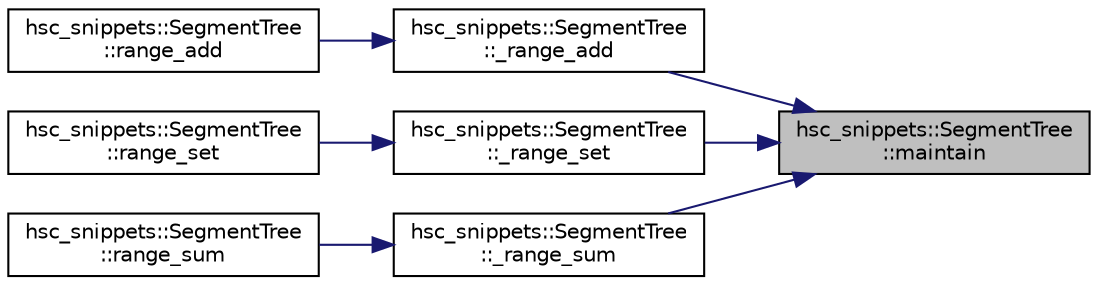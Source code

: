 digraph "hsc_snippets::SegmentTree::maintain"
{
 // INTERACTIVE_SVG=YES
 // LATEX_PDF_SIZE
  edge [fontname="Helvetica",fontsize="10",labelfontname="Helvetica",labelfontsize="10"];
  node [fontname="Helvetica",fontsize="10",shape=record];
  rankdir="RL";
  Node1 [label="hsc_snippets::SegmentTree\l::maintain",height=0.2,width=0.4,color="black", fillcolor="grey75", style="filled", fontcolor="black",tooltip=" "];
  Node1 -> Node2 [dir="back",color="midnightblue",fontsize="10",style="solid",fontname="Helvetica"];
  Node2 [label="hsc_snippets::SegmentTree\l::_range_add",height=0.2,width=0.4,color="black", fillcolor="white", style="filled",URL="$classhsc__snippets_1_1_segment_tree.html#ade04f0648a2b0d102911ea41cf33e412",tooltip=" "];
  Node2 -> Node3 [dir="back",color="midnightblue",fontsize="10",style="solid",fontname="Helvetica"];
  Node3 [label="hsc_snippets::SegmentTree\l::range_add",height=0.2,width=0.4,color="black", fillcolor="white", style="filled",URL="$classhsc__snippets_1_1_segment_tree.html#a133fe306063af78434469d8c9ea0def9",tooltip=" "];
  Node1 -> Node4 [dir="back",color="midnightblue",fontsize="10",style="solid",fontname="Helvetica"];
  Node4 [label="hsc_snippets::SegmentTree\l::_range_set",height=0.2,width=0.4,color="black", fillcolor="white", style="filled",URL="$classhsc__snippets_1_1_segment_tree.html#ad8a5ed80ef3ae3ff875e53995e50896b",tooltip=" "];
  Node4 -> Node5 [dir="back",color="midnightblue",fontsize="10",style="solid",fontname="Helvetica"];
  Node5 [label="hsc_snippets::SegmentTree\l::range_set",height=0.2,width=0.4,color="black", fillcolor="white", style="filled",URL="$classhsc__snippets_1_1_segment_tree.html#abf50243d652264f5d710bd6e92b8b642",tooltip=" "];
  Node1 -> Node6 [dir="back",color="midnightblue",fontsize="10",style="solid",fontname="Helvetica"];
  Node6 [label="hsc_snippets::SegmentTree\l::_range_sum",height=0.2,width=0.4,color="black", fillcolor="white", style="filled",URL="$classhsc__snippets_1_1_segment_tree.html#ae1ca5c52f89a6db8aadcd994dfa4d3c3",tooltip=" "];
  Node6 -> Node7 [dir="back",color="midnightblue",fontsize="10",style="solid",fontname="Helvetica"];
  Node7 [label="hsc_snippets::SegmentTree\l::range_sum",height=0.2,width=0.4,color="black", fillcolor="white", style="filled",URL="$classhsc__snippets_1_1_segment_tree.html#a9254a4a7d413e0887fb7cfea28775cb7",tooltip=" "];
}
